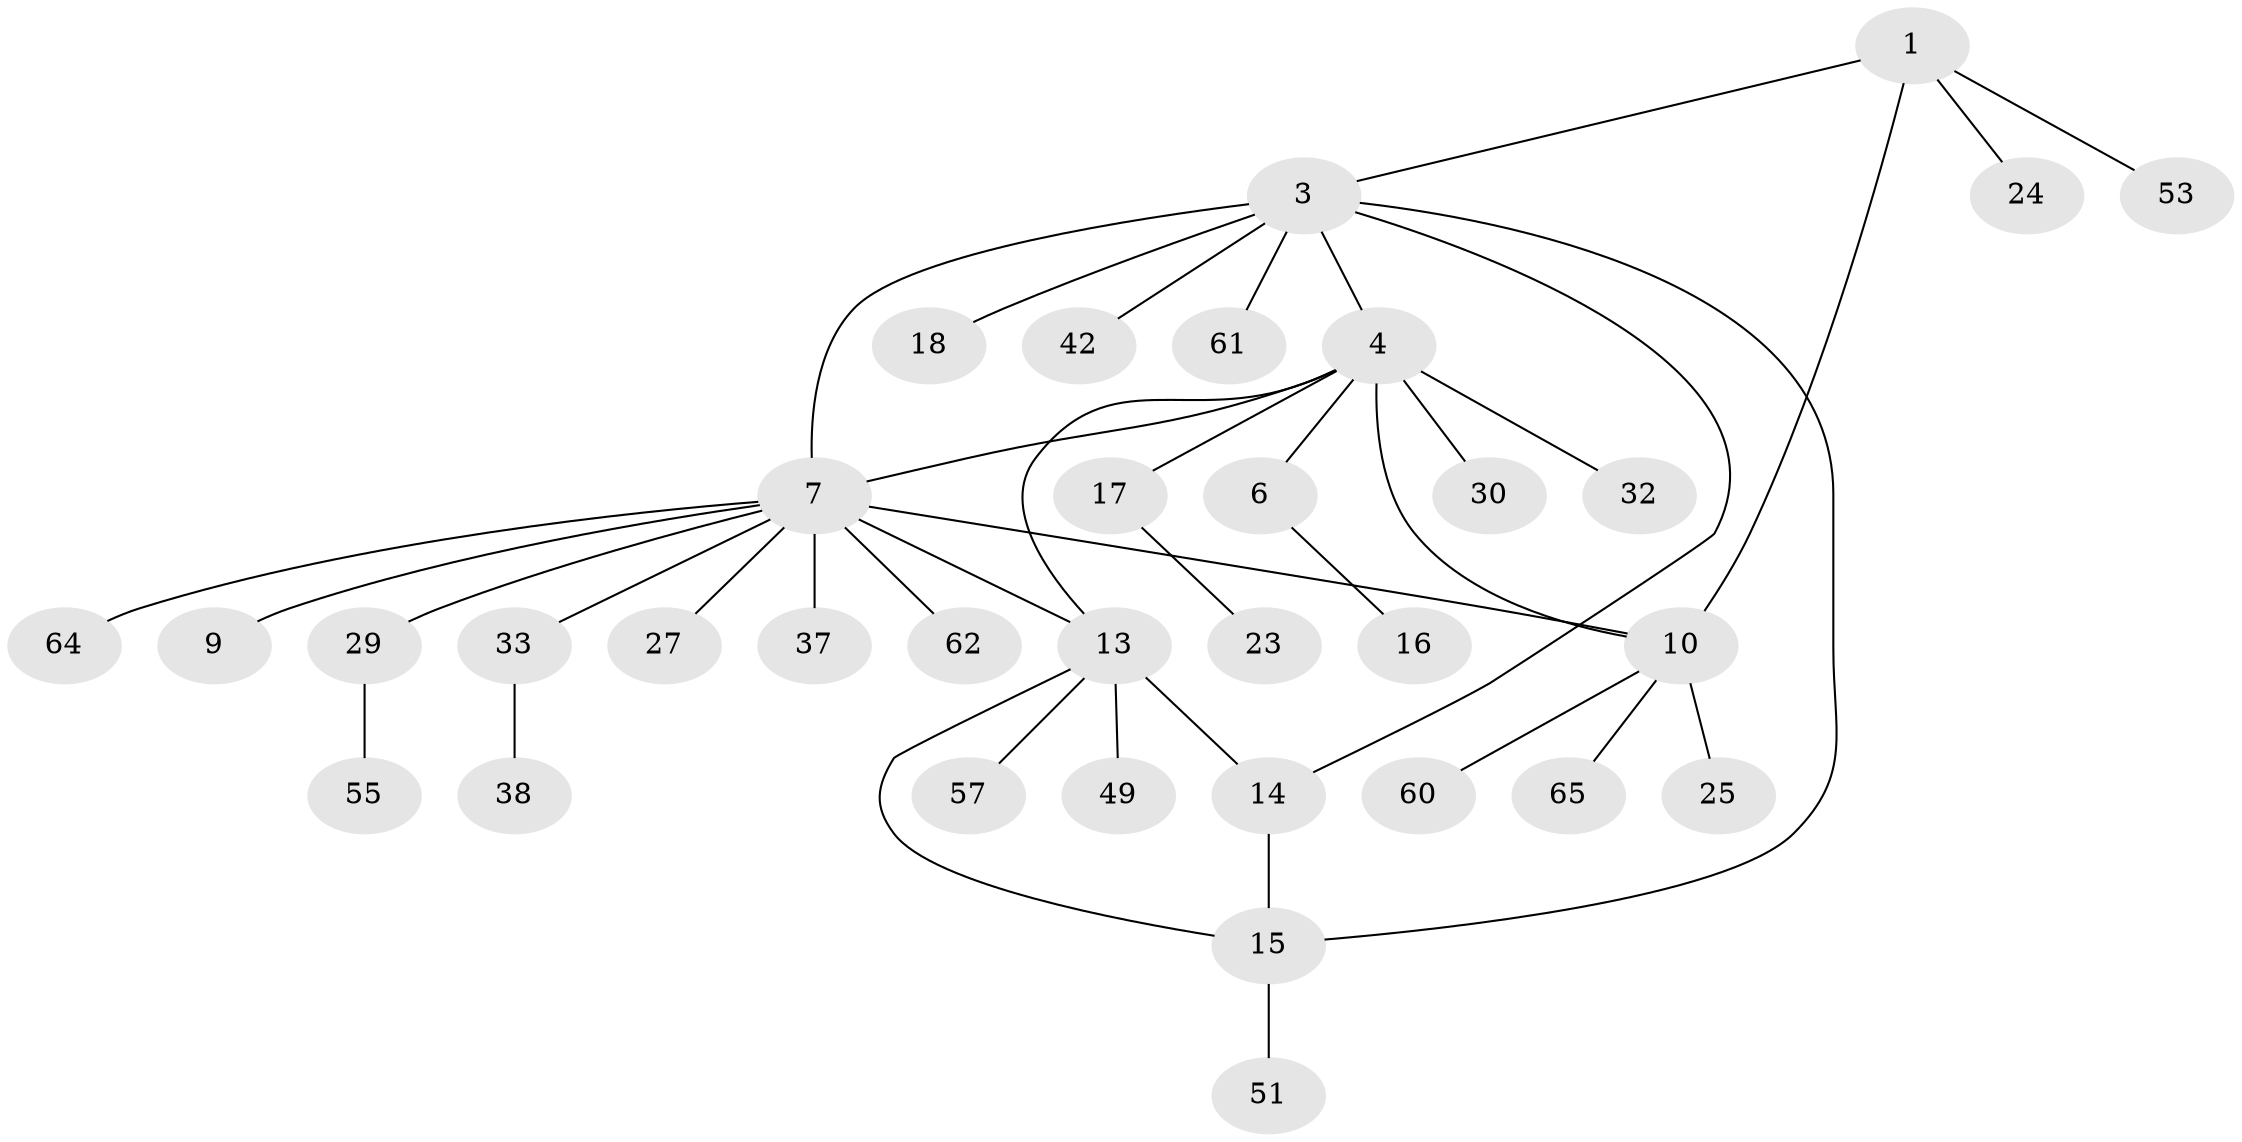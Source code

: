 // original degree distribution, {4: 0.10144927536231885, 5: 0.014492753623188406, 10: 0.028985507246376812, 6: 0.028985507246376812, 11: 0.014492753623188406, 2: 0.13043478260869565, 8: 0.014492753623188406, 7: 0.028985507246376812, 1: 0.6231884057971014, 3: 0.014492753623188406}
// Generated by graph-tools (version 1.1) at 2025/15/03/09/25 04:15:44]
// undirected, 34 vertices, 40 edges
graph export_dot {
graph [start="1"]
  node [color=gray90,style=filled];
  1 [super="+2+67+56"];
  3 [super="+20+46+45"];
  4 [super="+22+5+40+66+69"];
  6 [super="+21"];
  7 [super="+11+8"];
  9;
  10 [super="+12+31+35"];
  13;
  14 [super="+28"];
  15;
  16 [super="+63"];
  17 [super="+41+52"];
  18;
  23;
  24;
  25;
  27;
  29;
  30;
  32;
  33;
  37;
  38;
  42;
  49;
  51;
  53;
  55;
  57;
  60;
  61;
  62;
  64;
  65;
  1 -- 3 [weight=2];
  1 -- 53;
  1 -- 24;
  1 -- 10;
  3 -- 4;
  3 -- 7 [weight=2];
  3 -- 15;
  3 -- 18;
  3 -- 42;
  3 -- 61;
  3 -- 14;
  4 -- 6 [weight=2];
  4 -- 13;
  4 -- 17;
  4 -- 32;
  4 -- 10;
  4 -- 30;
  4 -- 7;
  6 -- 16;
  7 -- 9 [weight=2];
  7 -- 13 [weight=2];
  7 -- 37;
  7 -- 64;
  7 -- 10 [weight=2];
  7 -- 27;
  7 -- 62;
  7 -- 33;
  7 -- 29;
  10 -- 25;
  10 -- 65;
  10 -- 60;
  13 -- 14;
  13 -- 15;
  13 -- 49;
  13 -- 57;
  14 -- 15;
  15 -- 51;
  17 -- 23;
  29 -- 55;
  33 -- 38;
}
